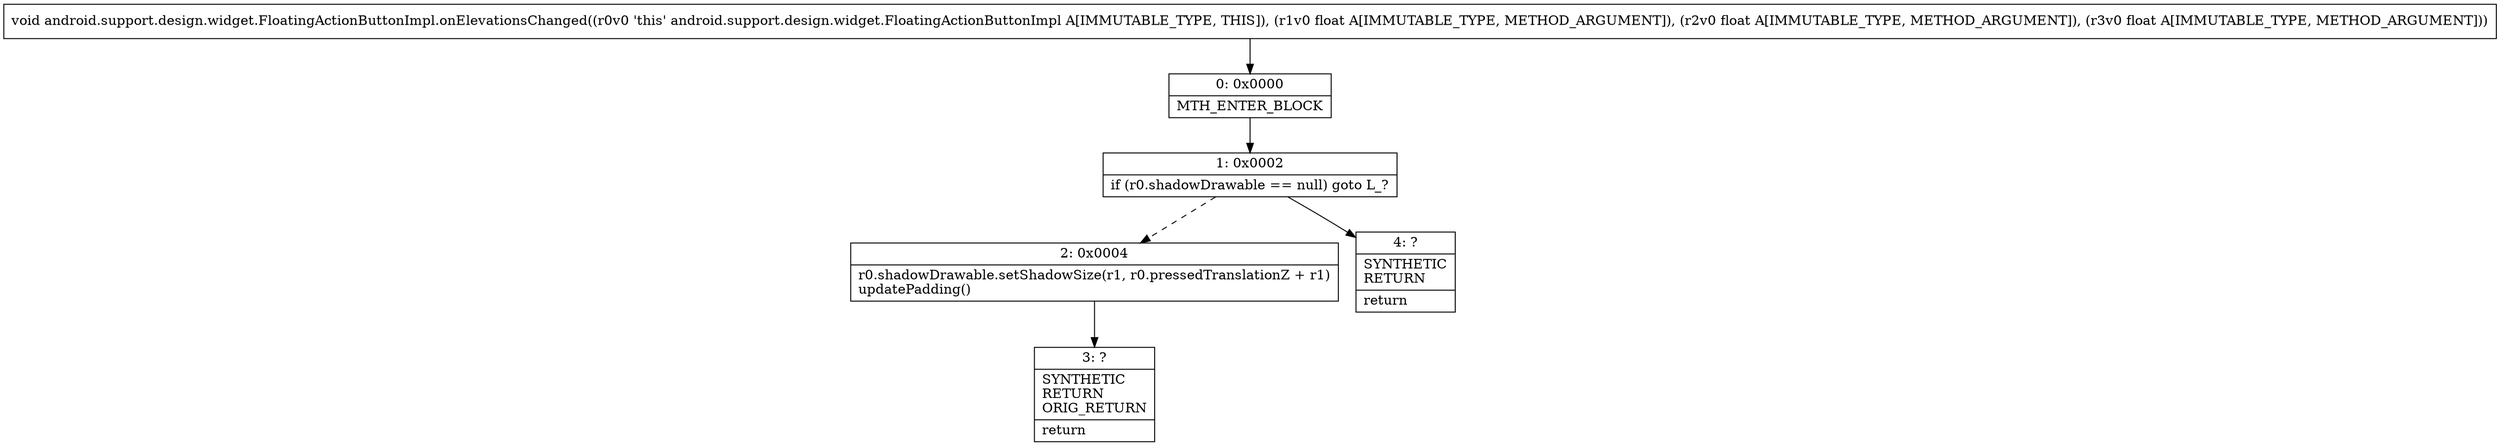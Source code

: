 digraph "CFG forandroid.support.design.widget.FloatingActionButtonImpl.onElevationsChanged(FFF)V" {
Node_0 [shape=record,label="{0\:\ 0x0000|MTH_ENTER_BLOCK\l}"];
Node_1 [shape=record,label="{1\:\ 0x0002|if (r0.shadowDrawable == null) goto L_?\l}"];
Node_2 [shape=record,label="{2\:\ 0x0004|r0.shadowDrawable.setShadowSize(r1, r0.pressedTranslationZ + r1)\lupdatePadding()\l}"];
Node_3 [shape=record,label="{3\:\ ?|SYNTHETIC\lRETURN\lORIG_RETURN\l|return\l}"];
Node_4 [shape=record,label="{4\:\ ?|SYNTHETIC\lRETURN\l|return\l}"];
MethodNode[shape=record,label="{void android.support.design.widget.FloatingActionButtonImpl.onElevationsChanged((r0v0 'this' android.support.design.widget.FloatingActionButtonImpl A[IMMUTABLE_TYPE, THIS]), (r1v0 float A[IMMUTABLE_TYPE, METHOD_ARGUMENT]), (r2v0 float A[IMMUTABLE_TYPE, METHOD_ARGUMENT]), (r3v0 float A[IMMUTABLE_TYPE, METHOD_ARGUMENT])) }"];
MethodNode -> Node_0;
Node_0 -> Node_1;
Node_1 -> Node_2[style=dashed];
Node_1 -> Node_4;
Node_2 -> Node_3;
}

